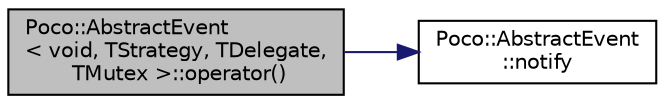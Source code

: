digraph "Poco::AbstractEvent&lt; void, TStrategy, TDelegate, TMutex &gt;::operator()"
{
 // LATEX_PDF_SIZE
  edge [fontname="Helvetica",fontsize="10",labelfontname="Helvetica",labelfontsize="10"];
  node [fontname="Helvetica",fontsize="10",shape=record];
  rankdir="LR";
  Node1 [label="Poco::AbstractEvent\l\< void, TStrategy, TDelegate,\l TMutex \>::operator()",height=0.2,width=0.4,color="black", fillcolor="grey75", style="filled", fontcolor="black",tooltip="Shortcut for notify(args)."];
  Node1 -> Node2 [color="midnightblue",fontsize="10",style="solid"];
  Node2 [label="Poco::AbstractEvent\l::notify",height=0.2,width=0.4,color="black", fillcolor="white", style="filled",URL="$classPoco_1_1AbstractEvent.html#a13197de5929f8db8440cab9b2ca4d713",tooltip=" "];
}
